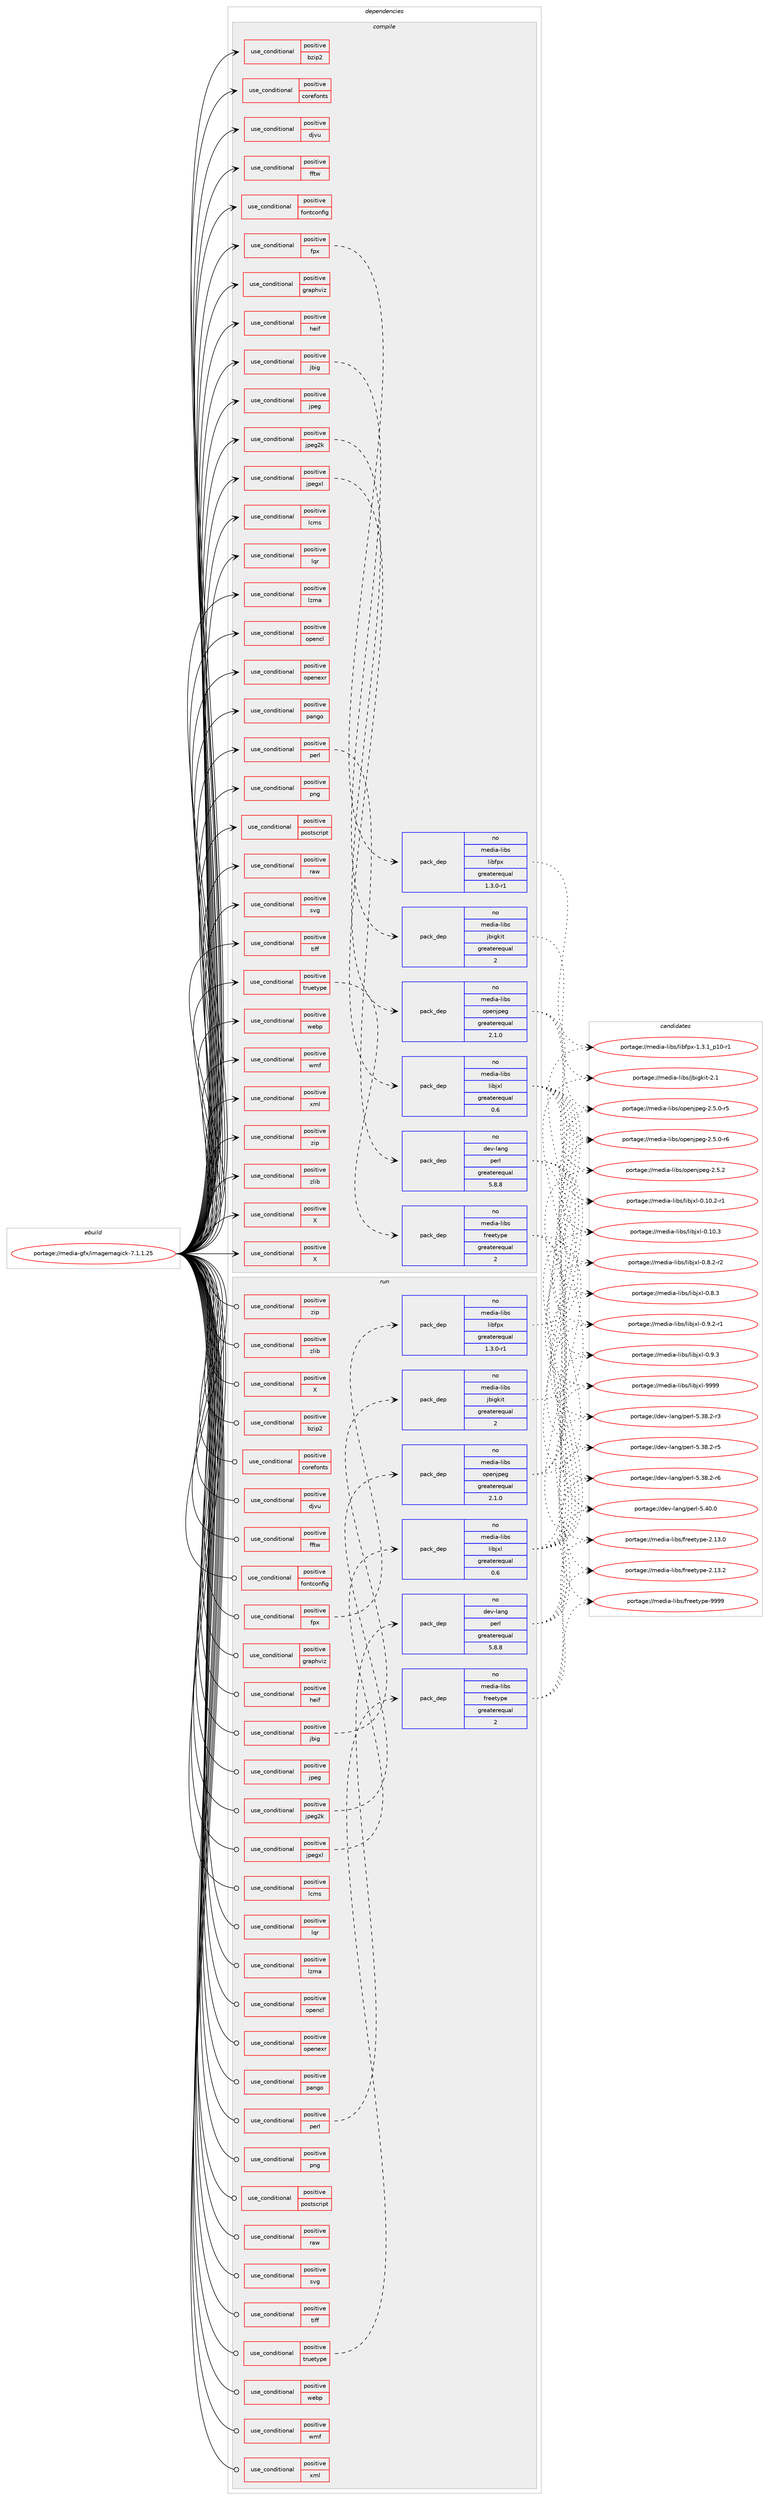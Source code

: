 digraph prolog {

# *************
# Graph options
# *************

newrank=true;
concentrate=true;
compound=true;
graph [rankdir=LR,fontname=Helvetica,fontsize=10,ranksep=1.5];#, ranksep=2.5, nodesep=0.2];
edge  [arrowhead=vee];
node  [fontname=Helvetica,fontsize=10];

# **********
# The ebuild
# **********

subgraph cluster_leftcol {
color=gray;
rank=same;
label=<<i>ebuild</i>>;
id [label="portage://media-gfx/imagemagick-7.1.1.25", color=red, width=4, href="../media-gfx/imagemagick-7.1.1.25.svg"];
}

# ****************
# The dependencies
# ****************

subgraph cluster_midcol {
color=gray;
label=<<i>dependencies</i>>;
subgraph cluster_compile {
fillcolor="#eeeeee";
style=filled;
label=<<i>compile</i>>;
subgraph cond71633 {
dependency151706 [label=<<TABLE BORDER="0" CELLBORDER="1" CELLSPACING="0" CELLPADDING="4"><TR><TD ROWSPAN="3" CELLPADDING="10">use_conditional</TD></TR><TR><TD>positive</TD></TR><TR><TD>X</TD></TR></TABLE>>, shape=none, color=red];
# *** BEGIN UNKNOWN DEPENDENCY TYPE (TODO) ***
# dependency151706 -> package_dependency(portage://media-gfx/imagemagick-7.1.1.25,install,no,x11-base,xorg-proto,none,[,,],[],[])
# *** END UNKNOWN DEPENDENCY TYPE (TODO) ***

}
id:e -> dependency151706:w [weight=20,style="solid",arrowhead="vee"];
subgraph cond71634 {
dependency151707 [label=<<TABLE BORDER="0" CELLBORDER="1" CELLSPACING="0" CELLPADDING="4"><TR><TD ROWSPAN="3" CELLPADDING="10">use_conditional</TD></TR><TR><TD>positive</TD></TR><TR><TD>X</TD></TR></TABLE>>, shape=none, color=red];
# *** BEGIN UNKNOWN DEPENDENCY TYPE (TODO) ***
# dependency151707 -> package_dependency(portage://media-gfx/imagemagick-7.1.1.25,install,no,x11-libs,libICE,none,[,,],[],[])
# *** END UNKNOWN DEPENDENCY TYPE (TODO) ***

# *** BEGIN UNKNOWN DEPENDENCY TYPE (TODO) ***
# dependency151707 -> package_dependency(portage://media-gfx/imagemagick-7.1.1.25,install,no,x11-libs,libSM,none,[,,],[],[])
# *** END UNKNOWN DEPENDENCY TYPE (TODO) ***

# *** BEGIN UNKNOWN DEPENDENCY TYPE (TODO) ***
# dependency151707 -> package_dependency(portage://media-gfx/imagemagick-7.1.1.25,install,no,x11-libs,libXext,none,[,,],[],[])
# *** END UNKNOWN DEPENDENCY TYPE (TODO) ***

# *** BEGIN UNKNOWN DEPENDENCY TYPE (TODO) ***
# dependency151707 -> package_dependency(portage://media-gfx/imagemagick-7.1.1.25,install,no,x11-libs,libXt,none,[,,],[],[])
# *** END UNKNOWN DEPENDENCY TYPE (TODO) ***

}
id:e -> dependency151707:w [weight=20,style="solid",arrowhead="vee"];
subgraph cond71635 {
dependency151708 [label=<<TABLE BORDER="0" CELLBORDER="1" CELLSPACING="0" CELLPADDING="4"><TR><TD ROWSPAN="3" CELLPADDING="10">use_conditional</TD></TR><TR><TD>positive</TD></TR><TR><TD>bzip2</TD></TR></TABLE>>, shape=none, color=red];
# *** BEGIN UNKNOWN DEPENDENCY TYPE (TODO) ***
# dependency151708 -> package_dependency(portage://media-gfx/imagemagick-7.1.1.25,install,no,app-arch,bzip2,none,[,,],[],[])
# *** END UNKNOWN DEPENDENCY TYPE (TODO) ***

}
id:e -> dependency151708:w [weight=20,style="solid",arrowhead="vee"];
subgraph cond71636 {
dependency151709 [label=<<TABLE BORDER="0" CELLBORDER="1" CELLSPACING="0" CELLPADDING="4"><TR><TD ROWSPAN="3" CELLPADDING="10">use_conditional</TD></TR><TR><TD>positive</TD></TR><TR><TD>corefonts</TD></TR></TABLE>>, shape=none, color=red];
# *** BEGIN UNKNOWN DEPENDENCY TYPE (TODO) ***
# dependency151709 -> package_dependency(portage://media-gfx/imagemagick-7.1.1.25,install,no,media-fonts,corefonts,none,[,,],[],[])
# *** END UNKNOWN DEPENDENCY TYPE (TODO) ***

}
id:e -> dependency151709:w [weight=20,style="solid",arrowhead="vee"];
subgraph cond71637 {
dependency151710 [label=<<TABLE BORDER="0" CELLBORDER="1" CELLSPACING="0" CELLPADDING="4"><TR><TD ROWSPAN="3" CELLPADDING="10">use_conditional</TD></TR><TR><TD>positive</TD></TR><TR><TD>djvu</TD></TR></TABLE>>, shape=none, color=red];
# *** BEGIN UNKNOWN DEPENDENCY TYPE (TODO) ***
# dependency151710 -> package_dependency(portage://media-gfx/imagemagick-7.1.1.25,install,no,app-text,djvu,none,[,,],[],[])
# *** END UNKNOWN DEPENDENCY TYPE (TODO) ***

}
id:e -> dependency151710:w [weight=20,style="solid",arrowhead="vee"];
subgraph cond71638 {
dependency151711 [label=<<TABLE BORDER="0" CELLBORDER="1" CELLSPACING="0" CELLPADDING="4"><TR><TD ROWSPAN="3" CELLPADDING="10">use_conditional</TD></TR><TR><TD>positive</TD></TR><TR><TD>fftw</TD></TR></TABLE>>, shape=none, color=red];
# *** BEGIN UNKNOWN DEPENDENCY TYPE (TODO) ***
# dependency151711 -> package_dependency(portage://media-gfx/imagemagick-7.1.1.25,install,no,sci-libs,fftw,none,[,,],[slot(3.0)],[])
# *** END UNKNOWN DEPENDENCY TYPE (TODO) ***

}
id:e -> dependency151711:w [weight=20,style="solid",arrowhead="vee"];
subgraph cond71639 {
dependency151712 [label=<<TABLE BORDER="0" CELLBORDER="1" CELLSPACING="0" CELLPADDING="4"><TR><TD ROWSPAN="3" CELLPADDING="10">use_conditional</TD></TR><TR><TD>positive</TD></TR><TR><TD>fontconfig</TD></TR></TABLE>>, shape=none, color=red];
# *** BEGIN UNKNOWN DEPENDENCY TYPE (TODO) ***
# dependency151712 -> package_dependency(portage://media-gfx/imagemagick-7.1.1.25,install,no,media-libs,fontconfig,none,[,,],[],[])
# *** END UNKNOWN DEPENDENCY TYPE (TODO) ***

}
id:e -> dependency151712:w [weight=20,style="solid",arrowhead="vee"];
subgraph cond71640 {
dependency151713 [label=<<TABLE BORDER="0" CELLBORDER="1" CELLSPACING="0" CELLPADDING="4"><TR><TD ROWSPAN="3" CELLPADDING="10">use_conditional</TD></TR><TR><TD>positive</TD></TR><TR><TD>fpx</TD></TR></TABLE>>, shape=none, color=red];
subgraph pack77784 {
dependency151714 [label=<<TABLE BORDER="0" CELLBORDER="1" CELLSPACING="0" CELLPADDING="4" WIDTH="220"><TR><TD ROWSPAN="6" CELLPADDING="30">pack_dep</TD></TR><TR><TD WIDTH="110">no</TD></TR><TR><TD>media-libs</TD></TR><TR><TD>libfpx</TD></TR><TR><TD>greaterequal</TD></TR><TR><TD>1.3.0-r1</TD></TR></TABLE>>, shape=none, color=blue];
}
dependency151713:e -> dependency151714:w [weight=20,style="dashed",arrowhead="vee"];
}
id:e -> dependency151713:w [weight=20,style="solid",arrowhead="vee"];
subgraph cond71641 {
dependency151715 [label=<<TABLE BORDER="0" CELLBORDER="1" CELLSPACING="0" CELLPADDING="4"><TR><TD ROWSPAN="3" CELLPADDING="10">use_conditional</TD></TR><TR><TD>positive</TD></TR><TR><TD>graphviz</TD></TR></TABLE>>, shape=none, color=red];
# *** BEGIN UNKNOWN DEPENDENCY TYPE (TODO) ***
# dependency151715 -> package_dependency(portage://media-gfx/imagemagick-7.1.1.25,install,no,media-gfx,graphviz,none,[,,],[],[])
# *** END UNKNOWN DEPENDENCY TYPE (TODO) ***

}
id:e -> dependency151715:w [weight=20,style="solid",arrowhead="vee"];
subgraph cond71642 {
dependency151716 [label=<<TABLE BORDER="0" CELLBORDER="1" CELLSPACING="0" CELLPADDING="4"><TR><TD ROWSPAN="3" CELLPADDING="10">use_conditional</TD></TR><TR><TD>positive</TD></TR><TR><TD>heif</TD></TR></TABLE>>, shape=none, color=red];
# *** BEGIN UNKNOWN DEPENDENCY TYPE (TODO) ***
# dependency151716 -> package_dependency(portage://media-gfx/imagemagick-7.1.1.25,install,no,media-libs,libheif,none,[,,],any_same_slot,[use(enable(x265),none)])
# *** END UNKNOWN DEPENDENCY TYPE (TODO) ***

}
id:e -> dependency151716:w [weight=20,style="solid",arrowhead="vee"];
subgraph cond71643 {
dependency151717 [label=<<TABLE BORDER="0" CELLBORDER="1" CELLSPACING="0" CELLPADDING="4"><TR><TD ROWSPAN="3" CELLPADDING="10">use_conditional</TD></TR><TR><TD>positive</TD></TR><TR><TD>jbig</TD></TR></TABLE>>, shape=none, color=red];
subgraph pack77785 {
dependency151718 [label=<<TABLE BORDER="0" CELLBORDER="1" CELLSPACING="0" CELLPADDING="4" WIDTH="220"><TR><TD ROWSPAN="6" CELLPADDING="30">pack_dep</TD></TR><TR><TD WIDTH="110">no</TD></TR><TR><TD>media-libs</TD></TR><TR><TD>jbigkit</TD></TR><TR><TD>greaterequal</TD></TR><TR><TD>2</TD></TR></TABLE>>, shape=none, color=blue];
}
dependency151717:e -> dependency151718:w [weight=20,style="dashed",arrowhead="vee"];
}
id:e -> dependency151717:w [weight=20,style="solid",arrowhead="vee"];
subgraph cond71644 {
dependency151719 [label=<<TABLE BORDER="0" CELLBORDER="1" CELLSPACING="0" CELLPADDING="4"><TR><TD ROWSPAN="3" CELLPADDING="10">use_conditional</TD></TR><TR><TD>positive</TD></TR><TR><TD>jpeg</TD></TR></TABLE>>, shape=none, color=red];
# *** BEGIN UNKNOWN DEPENDENCY TYPE (TODO) ***
# dependency151719 -> package_dependency(portage://media-gfx/imagemagick-7.1.1.25,install,no,media-libs,libjpeg-turbo,none,[,,],any_same_slot,[])
# *** END UNKNOWN DEPENDENCY TYPE (TODO) ***

}
id:e -> dependency151719:w [weight=20,style="solid",arrowhead="vee"];
subgraph cond71645 {
dependency151720 [label=<<TABLE BORDER="0" CELLBORDER="1" CELLSPACING="0" CELLPADDING="4"><TR><TD ROWSPAN="3" CELLPADDING="10">use_conditional</TD></TR><TR><TD>positive</TD></TR><TR><TD>jpeg2k</TD></TR></TABLE>>, shape=none, color=red];
subgraph pack77786 {
dependency151721 [label=<<TABLE BORDER="0" CELLBORDER="1" CELLSPACING="0" CELLPADDING="4" WIDTH="220"><TR><TD ROWSPAN="6" CELLPADDING="30">pack_dep</TD></TR><TR><TD WIDTH="110">no</TD></TR><TR><TD>media-libs</TD></TR><TR><TD>openjpeg</TD></TR><TR><TD>greaterequal</TD></TR><TR><TD>2.1.0</TD></TR></TABLE>>, shape=none, color=blue];
}
dependency151720:e -> dependency151721:w [weight=20,style="dashed",arrowhead="vee"];
}
id:e -> dependency151720:w [weight=20,style="solid",arrowhead="vee"];
subgraph cond71646 {
dependency151722 [label=<<TABLE BORDER="0" CELLBORDER="1" CELLSPACING="0" CELLPADDING="4"><TR><TD ROWSPAN="3" CELLPADDING="10">use_conditional</TD></TR><TR><TD>positive</TD></TR><TR><TD>jpegxl</TD></TR></TABLE>>, shape=none, color=red];
subgraph pack77787 {
dependency151723 [label=<<TABLE BORDER="0" CELLBORDER="1" CELLSPACING="0" CELLPADDING="4" WIDTH="220"><TR><TD ROWSPAN="6" CELLPADDING="30">pack_dep</TD></TR><TR><TD WIDTH="110">no</TD></TR><TR><TD>media-libs</TD></TR><TR><TD>libjxl</TD></TR><TR><TD>greaterequal</TD></TR><TR><TD>0.6</TD></TR></TABLE>>, shape=none, color=blue];
}
dependency151722:e -> dependency151723:w [weight=20,style="dashed",arrowhead="vee"];
}
id:e -> dependency151722:w [weight=20,style="solid",arrowhead="vee"];
subgraph cond71647 {
dependency151724 [label=<<TABLE BORDER="0" CELLBORDER="1" CELLSPACING="0" CELLPADDING="4"><TR><TD ROWSPAN="3" CELLPADDING="10">use_conditional</TD></TR><TR><TD>positive</TD></TR><TR><TD>lcms</TD></TR></TABLE>>, shape=none, color=red];
# *** BEGIN UNKNOWN DEPENDENCY TYPE (TODO) ***
# dependency151724 -> package_dependency(portage://media-gfx/imagemagick-7.1.1.25,install,no,media-libs,lcms,none,[,,],[slot(2),equal],[])
# *** END UNKNOWN DEPENDENCY TYPE (TODO) ***

}
id:e -> dependency151724:w [weight=20,style="solid",arrowhead="vee"];
subgraph cond71648 {
dependency151725 [label=<<TABLE BORDER="0" CELLBORDER="1" CELLSPACING="0" CELLPADDING="4"><TR><TD ROWSPAN="3" CELLPADDING="10">use_conditional</TD></TR><TR><TD>positive</TD></TR><TR><TD>lqr</TD></TR></TABLE>>, shape=none, color=red];
# *** BEGIN UNKNOWN DEPENDENCY TYPE (TODO) ***
# dependency151725 -> package_dependency(portage://media-gfx/imagemagick-7.1.1.25,install,no,media-libs,liblqr,none,[,,],[],[])
# *** END UNKNOWN DEPENDENCY TYPE (TODO) ***

}
id:e -> dependency151725:w [weight=20,style="solid",arrowhead="vee"];
subgraph cond71649 {
dependency151726 [label=<<TABLE BORDER="0" CELLBORDER="1" CELLSPACING="0" CELLPADDING="4"><TR><TD ROWSPAN="3" CELLPADDING="10">use_conditional</TD></TR><TR><TD>positive</TD></TR><TR><TD>lzma</TD></TR></TABLE>>, shape=none, color=red];
# *** BEGIN UNKNOWN DEPENDENCY TYPE (TODO) ***
# dependency151726 -> package_dependency(portage://media-gfx/imagemagick-7.1.1.25,install,no,app-arch,xz-utils,none,[,,],[],[])
# *** END UNKNOWN DEPENDENCY TYPE (TODO) ***

}
id:e -> dependency151726:w [weight=20,style="solid",arrowhead="vee"];
subgraph cond71650 {
dependency151727 [label=<<TABLE BORDER="0" CELLBORDER="1" CELLSPACING="0" CELLPADDING="4"><TR><TD ROWSPAN="3" CELLPADDING="10">use_conditional</TD></TR><TR><TD>positive</TD></TR><TR><TD>opencl</TD></TR></TABLE>>, shape=none, color=red];
# *** BEGIN UNKNOWN DEPENDENCY TYPE (TODO) ***
# dependency151727 -> package_dependency(portage://media-gfx/imagemagick-7.1.1.25,install,no,virtual,opencl,none,[,,],[],[])
# *** END UNKNOWN DEPENDENCY TYPE (TODO) ***

}
id:e -> dependency151727:w [weight=20,style="solid",arrowhead="vee"];
subgraph cond71651 {
dependency151728 [label=<<TABLE BORDER="0" CELLBORDER="1" CELLSPACING="0" CELLPADDING="4"><TR><TD ROWSPAN="3" CELLPADDING="10">use_conditional</TD></TR><TR><TD>positive</TD></TR><TR><TD>openexr</TD></TR></TABLE>>, shape=none, color=red];
# *** BEGIN UNKNOWN DEPENDENCY TYPE (TODO) ***
# dependency151728 -> package_dependency(portage://media-gfx/imagemagick-7.1.1.25,install,no,media-libs,openexr,none,[,,],[slot(0),equal],[])
# *** END UNKNOWN DEPENDENCY TYPE (TODO) ***

}
id:e -> dependency151728:w [weight=20,style="solid",arrowhead="vee"];
subgraph cond71652 {
dependency151729 [label=<<TABLE BORDER="0" CELLBORDER="1" CELLSPACING="0" CELLPADDING="4"><TR><TD ROWSPAN="3" CELLPADDING="10">use_conditional</TD></TR><TR><TD>positive</TD></TR><TR><TD>pango</TD></TR></TABLE>>, shape=none, color=red];
# *** BEGIN UNKNOWN DEPENDENCY TYPE (TODO) ***
# dependency151729 -> package_dependency(portage://media-gfx/imagemagick-7.1.1.25,install,no,x11-libs,pango,none,[,,],[],[])
# *** END UNKNOWN DEPENDENCY TYPE (TODO) ***

}
id:e -> dependency151729:w [weight=20,style="solid",arrowhead="vee"];
subgraph cond71653 {
dependency151730 [label=<<TABLE BORDER="0" CELLBORDER="1" CELLSPACING="0" CELLPADDING="4"><TR><TD ROWSPAN="3" CELLPADDING="10">use_conditional</TD></TR><TR><TD>positive</TD></TR><TR><TD>perl</TD></TR></TABLE>>, shape=none, color=red];
subgraph pack77788 {
dependency151731 [label=<<TABLE BORDER="0" CELLBORDER="1" CELLSPACING="0" CELLPADDING="4" WIDTH="220"><TR><TD ROWSPAN="6" CELLPADDING="30">pack_dep</TD></TR><TR><TD WIDTH="110">no</TD></TR><TR><TD>dev-lang</TD></TR><TR><TD>perl</TD></TR><TR><TD>greaterequal</TD></TR><TR><TD>5.8.8</TD></TR></TABLE>>, shape=none, color=blue];
}
dependency151730:e -> dependency151731:w [weight=20,style="dashed",arrowhead="vee"];
}
id:e -> dependency151730:w [weight=20,style="solid",arrowhead="vee"];
subgraph cond71654 {
dependency151732 [label=<<TABLE BORDER="0" CELLBORDER="1" CELLSPACING="0" CELLPADDING="4"><TR><TD ROWSPAN="3" CELLPADDING="10">use_conditional</TD></TR><TR><TD>positive</TD></TR><TR><TD>png</TD></TR></TABLE>>, shape=none, color=red];
# *** BEGIN UNKNOWN DEPENDENCY TYPE (TODO) ***
# dependency151732 -> package_dependency(portage://media-gfx/imagemagick-7.1.1.25,install,no,media-libs,libpng,none,[,,],any_same_slot,[])
# *** END UNKNOWN DEPENDENCY TYPE (TODO) ***

}
id:e -> dependency151732:w [weight=20,style="solid",arrowhead="vee"];
subgraph cond71655 {
dependency151733 [label=<<TABLE BORDER="0" CELLBORDER="1" CELLSPACING="0" CELLPADDING="4"><TR><TD ROWSPAN="3" CELLPADDING="10">use_conditional</TD></TR><TR><TD>positive</TD></TR><TR><TD>postscript</TD></TR></TABLE>>, shape=none, color=red];
# *** BEGIN UNKNOWN DEPENDENCY TYPE (TODO) ***
# dependency151733 -> package_dependency(portage://media-gfx/imagemagick-7.1.1.25,install,no,app-text,ghostscript-gpl,none,[,,],any_same_slot,[])
# *** END UNKNOWN DEPENDENCY TYPE (TODO) ***

}
id:e -> dependency151733:w [weight=20,style="solid",arrowhead="vee"];
subgraph cond71656 {
dependency151734 [label=<<TABLE BORDER="0" CELLBORDER="1" CELLSPACING="0" CELLPADDING="4"><TR><TD ROWSPAN="3" CELLPADDING="10">use_conditional</TD></TR><TR><TD>positive</TD></TR><TR><TD>raw</TD></TR></TABLE>>, shape=none, color=red];
# *** BEGIN UNKNOWN DEPENDENCY TYPE (TODO) ***
# dependency151734 -> package_dependency(portage://media-gfx/imagemagick-7.1.1.25,install,no,media-libs,libraw,none,[,,],any_same_slot,[])
# *** END UNKNOWN DEPENDENCY TYPE (TODO) ***

}
id:e -> dependency151734:w [weight=20,style="solid",arrowhead="vee"];
subgraph cond71657 {
dependency151735 [label=<<TABLE BORDER="0" CELLBORDER="1" CELLSPACING="0" CELLPADDING="4"><TR><TD ROWSPAN="3" CELLPADDING="10">use_conditional</TD></TR><TR><TD>positive</TD></TR><TR><TD>svg</TD></TR></TABLE>>, shape=none, color=red];
# *** BEGIN UNKNOWN DEPENDENCY TYPE (TODO) ***
# dependency151735 -> package_dependency(portage://media-gfx/imagemagick-7.1.1.25,install,no,gnome-base,librsvg,none,[,,],[],[])
# *** END UNKNOWN DEPENDENCY TYPE (TODO) ***

# *** BEGIN UNKNOWN DEPENDENCY TYPE (TODO) ***
# dependency151735 -> package_dependency(portage://media-gfx/imagemagick-7.1.1.25,install,no,media-gfx,potrace,none,[,,],[],[])
# *** END UNKNOWN DEPENDENCY TYPE (TODO) ***

}
id:e -> dependency151735:w [weight=20,style="solid",arrowhead="vee"];
subgraph cond71658 {
dependency151736 [label=<<TABLE BORDER="0" CELLBORDER="1" CELLSPACING="0" CELLPADDING="4"><TR><TD ROWSPAN="3" CELLPADDING="10">use_conditional</TD></TR><TR><TD>positive</TD></TR><TR><TD>tiff</TD></TR></TABLE>>, shape=none, color=red];
# *** BEGIN UNKNOWN DEPENDENCY TYPE (TODO) ***
# dependency151736 -> package_dependency(portage://media-gfx/imagemagick-7.1.1.25,install,no,media-libs,tiff,none,[,,],any_same_slot,[])
# *** END UNKNOWN DEPENDENCY TYPE (TODO) ***

}
id:e -> dependency151736:w [weight=20,style="solid",arrowhead="vee"];
subgraph cond71659 {
dependency151737 [label=<<TABLE BORDER="0" CELLBORDER="1" CELLSPACING="0" CELLPADDING="4"><TR><TD ROWSPAN="3" CELLPADDING="10">use_conditional</TD></TR><TR><TD>positive</TD></TR><TR><TD>truetype</TD></TR></TABLE>>, shape=none, color=red];
# *** BEGIN UNKNOWN DEPENDENCY TYPE (TODO) ***
# dependency151737 -> package_dependency(portage://media-gfx/imagemagick-7.1.1.25,install,no,media-fonts,urw-fonts,none,[,,],[],[])
# *** END UNKNOWN DEPENDENCY TYPE (TODO) ***

subgraph pack77789 {
dependency151738 [label=<<TABLE BORDER="0" CELLBORDER="1" CELLSPACING="0" CELLPADDING="4" WIDTH="220"><TR><TD ROWSPAN="6" CELLPADDING="30">pack_dep</TD></TR><TR><TD WIDTH="110">no</TD></TR><TR><TD>media-libs</TD></TR><TR><TD>freetype</TD></TR><TR><TD>greaterequal</TD></TR><TR><TD>2</TD></TR></TABLE>>, shape=none, color=blue];
}
dependency151737:e -> dependency151738:w [weight=20,style="dashed",arrowhead="vee"];
}
id:e -> dependency151737:w [weight=20,style="solid",arrowhead="vee"];
subgraph cond71660 {
dependency151739 [label=<<TABLE BORDER="0" CELLBORDER="1" CELLSPACING="0" CELLPADDING="4"><TR><TD ROWSPAN="3" CELLPADDING="10">use_conditional</TD></TR><TR><TD>positive</TD></TR><TR><TD>webp</TD></TR></TABLE>>, shape=none, color=red];
# *** BEGIN UNKNOWN DEPENDENCY TYPE (TODO) ***
# dependency151739 -> package_dependency(portage://media-gfx/imagemagick-7.1.1.25,install,no,media-libs,libwebp,none,[,,],any_same_slot,[])
# *** END UNKNOWN DEPENDENCY TYPE (TODO) ***

}
id:e -> dependency151739:w [weight=20,style="solid",arrowhead="vee"];
subgraph cond71661 {
dependency151740 [label=<<TABLE BORDER="0" CELLBORDER="1" CELLSPACING="0" CELLPADDING="4"><TR><TD ROWSPAN="3" CELLPADDING="10">use_conditional</TD></TR><TR><TD>positive</TD></TR><TR><TD>wmf</TD></TR></TABLE>>, shape=none, color=red];
# *** BEGIN UNKNOWN DEPENDENCY TYPE (TODO) ***
# dependency151740 -> package_dependency(portage://media-gfx/imagemagick-7.1.1.25,install,no,media-libs,libwmf,none,[,,],[],[])
# *** END UNKNOWN DEPENDENCY TYPE (TODO) ***

}
id:e -> dependency151740:w [weight=20,style="solid",arrowhead="vee"];
subgraph cond71662 {
dependency151741 [label=<<TABLE BORDER="0" CELLBORDER="1" CELLSPACING="0" CELLPADDING="4"><TR><TD ROWSPAN="3" CELLPADDING="10">use_conditional</TD></TR><TR><TD>positive</TD></TR><TR><TD>xml</TD></TR></TABLE>>, shape=none, color=red];
# *** BEGIN UNKNOWN DEPENDENCY TYPE (TODO) ***
# dependency151741 -> package_dependency(portage://media-gfx/imagemagick-7.1.1.25,install,no,dev-libs,libxml2,none,[,,],[],[])
# *** END UNKNOWN DEPENDENCY TYPE (TODO) ***

}
id:e -> dependency151741:w [weight=20,style="solid",arrowhead="vee"];
subgraph cond71663 {
dependency151742 [label=<<TABLE BORDER="0" CELLBORDER="1" CELLSPACING="0" CELLPADDING="4"><TR><TD ROWSPAN="3" CELLPADDING="10">use_conditional</TD></TR><TR><TD>positive</TD></TR><TR><TD>zip</TD></TR></TABLE>>, shape=none, color=red];
# *** BEGIN UNKNOWN DEPENDENCY TYPE (TODO) ***
# dependency151742 -> package_dependency(portage://media-gfx/imagemagick-7.1.1.25,install,no,dev-libs,libzip,none,[,,],any_same_slot,[])
# *** END UNKNOWN DEPENDENCY TYPE (TODO) ***

}
id:e -> dependency151742:w [weight=20,style="solid",arrowhead="vee"];
subgraph cond71664 {
dependency151743 [label=<<TABLE BORDER="0" CELLBORDER="1" CELLSPACING="0" CELLPADDING="4"><TR><TD ROWSPAN="3" CELLPADDING="10">use_conditional</TD></TR><TR><TD>positive</TD></TR><TR><TD>zlib</TD></TR></TABLE>>, shape=none, color=red];
# *** BEGIN UNKNOWN DEPENDENCY TYPE (TODO) ***
# dependency151743 -> package_dependency(portage://media-gfx/imagemagick-7.1.1.25,install,no,sys-libs,zlib,none,[,,],any_same_slot,[])
# *** END UNKNOWN DEPENDENCY TYPE (TODO) ***

}
id:e -> dependency151743:w [weight=20,style="solid",arrowhead="vee"];
# *** BEGIN UNKNOWN DEPENDENCY TYPE (TODO) ***
# id -> package_dependency(portage://media-gfx/imagemagick-7.1.1.25,install,no,dev-libs,libltdl,none,[,,],[],[])
# *** END UNKNOWN DEPENDENCY TYPE (TODO) ***

# *** BEGIN UNKNOWN DEPENDENCY TYPE (TODO) ***
# id -> package_dependency(portage://media-gfx/imagemagick-7.1.1.25,install,weak,media-gfx,graphicsmagick,none,[,,],[],[use(enable(imagemagick),none)])
# *** END UNKNOWN DEPENDENCY TYPE (TODO) ***

}
subgraph cluster_compileandrun {
fillcolor="#eeeeee";
style=filled;
label=<<i>compile and run</i>>;
}
subgraph cluster_run {
fillcolor="#eeeeee";
style=filled;
label=<<i>run</i>>;
subgraph cond71665 {
dependency151744 [label=<<TABLE BORDER="0" CELLBORDER="1" CELLSPACING="0" CELLPADDING="4"><TR><TD ROWSPAN="3" CELLPADDING="10">use_conditional</TD></TR><TR><TD>positive</TD></TR><TR><TD>X</TD></TR></TABLE>>, shape=none, color=red];
# *** BEGIN UNKNOWN DEPENDENCY TYPE (TODO) ***
# dependency151744 -> package_dependency(portage://media-gfx/imagemagick-7.1.1.25,run,no,x11-libs,libICE,none,[,,],[],[])
# *** END UNKNOWN DEPENDENCY TYPE (TODO) ***

# *** BEGIN UNKNOWN DEPENDENCY TYPE (TODO) ***
# dependency151744 -> package_dependency(portage://media-gfx/imagemagick-7.1.1.25,run,no,x11-libs,libSM,none,[,,],[],[])
# *** END UNKNOWN DEPENDENCY TYPE (TODO) ***

# *** BEGIN UNKNOWN DEPENDENCY TYPE (TODO) ***
# dependency151744 -> package_dependency(portage://media-gfx/imagemagick-7.1.1.25,run,no,x11-libs,libXext,none,[,,],[],[])
# *** END UNKNOWN DEPENDENCY TYPE (TODO) ***

# *** BEGIN UNKNOWN DEPENDENCY TYPE (TODO) ***
# dependency151744 -> package_dependency(portage://media-gfx/imagemagick-7.1.1.25,run,no,x11-libs,libXt,none,[,,],[],[])
# *** END UNKNOWN DEPENDENCY TYPE (TODO) ***

}
id:e -> dependency151744:w [weight=20,style="solid",arrowhead="odot"];
subgraph cond71666 {
dependency151745 [label=<<TABLE BORDER="0" CELLBORDER="1" CELLSPACING="0" CELLPADDING="4"><TR><TD ROWSPAN="3" CELLPADDING="10">use_conditional</TD></TR><TR><TD>positive</TD></TR><TR><TD>bzip2</TD></TR></TABLE>>, shape=none, color=red];
# *** BEGIN UNKNOWN DEPENDENCY TYPE (TODO) ***
# dependency151745 -> package_dependency(portage://media-gfx/imagemagick-7.1.1.25,run,no,app-arch,bzip2,none,[,,],[],[])
# *** END UNKNOWN DEPENDENCY TYPE (TODO) ***

}
id:e -> dependency151745:w [weight=20,style="solid",arrowhead="odot"];
subgraph cond71667 {
dependency151746 [label=<<TABLE BORDER="0" CELLBORDER="1" CELLSPACING="0" CELLPADDING="4"><TR><TD ROWSPAN="3" CELLPADDING="10">use_conditional</TD></TR><TR><TD>positive</TD></TR><TR><TD>corefonts</TD></TR></TABLE>>, shape=none, color=red];
# *** BEGIN UNKNOWN DEPENDENCY TYPE (TODO) ***
# dependency151746 -> package_dependency(portage://media-gfx/imagemagick-7.1.1.25,run,no,media-fonts,corefonts,none,[,,],[],[])
# *** END UNKNOWN DEPENDENCY TYPE (TODO) ***

}
id:e -> dependency151746:w [weight=20,style="solid",arrowhead="odot"];
subgraph cond71668 {
dependency151747 [label=<<TABLE BORDER="0" CELLBORDER="1" CELLSPACING="0" CELLPADDING="4"><TR><TD ROWSPAN="3" CELLPADDING="10">use_conditional</TD></TR><TR><TD>positive</TD></TR><TR><TD>djvu</TD></TR></TABLE>>, shape=none, color=red];
# *** BEGIN UNKNOWN DEPENDENCY TYPE (TODO) ***
# dependency151747 -> package_dependency(portage://media-gfx/imagemagick-7.1.1.25,run,no,app-text,djvu,none,[,,],[],[])
# *** END UNKNOWN DEPENDENCY TYPE (TODO) ***

}
id:e -> dependency151747:w [weight=20,style="solid",arrowhead="odot"];
subgraph cond71669 {
dependency151748 [label=<<TABLE BORDER="0" CELLBORDER="1" CELLSPACING="0" CELLPADDING="4"><TR><TD ROWSPAN="3" CELLPADDING="10">use_conditional</TD></TR><TR><TD>positive</TD></TR><TR><TD>fftw</TD></TR></TABLE>>, shape=none, color=red];
# *** BEGIN UNKNOWN DEPENDENCY TYPE (TODO) ***
# dependency151748 -> package_dependency(portage://media-gfx/imagemagick-7.1.1.25,run,no,sci-libs,fftw,none,[,,],[slot(3.0)],[])
# *** END UNKNOWN DEPENDENCY TYPE (TODO) ***

}
id:e -> dependency151748:w [weight=20,style="solid",arrowhead="odot"];
subgraph cond71670 {
dependency151749 [label=<<TABLE BORDER="0" CELLBORDER="1" CELLSPACING="0" CELLPADDING="4"><TR><TD ROWSPAN="3" CELLPADDING="10">use_conditional</TD></TR><TR><TD>positive</TD></TR><TR><TD>fontconfig</TD></TR></TABLE>>, shape=none, color=red];
# *** BEGIN UNKNOWN DEPENDENCY TYPE (TODO) ***
# dependency151749 -> package_dependency(portage://media-gfx/imagemagick-7.1.1.25,run,no,media-libs,fontconfig,none,[,,],[],[])
# *** END UNKNOWN DEPENDENCY TYPE (TODO) ***

}
id:e -> dependency151749:w [weight=20,style="solid",arrowhead="odot"];
subgraph cond71671 {
dependency151750 [label=<<TABLE BORDER="0" CELLBORDER="1" CELLSPACING="0" CELLPADDING="4"><TR><TD ROWSPAN="3" CELLPADDING="10">use_conditional</TD></TR><TR><TD>positive</TD></TR><TR><TD>fpx</TD></TR></TABLE>>, shape=none, color=red];
subgraph pack77790 {
dependency151751 [label=<<TABLE BORDER="0" CELLBORDER="1" CELLSPACING="0" CELLPADDING="4" WIDTH="220"><TR><TD ROWSPAN="6" CELLPADDING="30">pack_dep</TD></TR><TR><TD WIDTH="110">no</TD></TR><TR><TD>media-libs</TD></TR><TR><TD>libfpx</TD></TR><TR><TD>greaterequal</TD></TR><TR><TD>1.3.0-r1</TD></TR></TABLE>>, shape=none, color=blue];
}
dependency151750:e -> dependency151751:w [weight=20,style="dashed",arrowhead="vee"];
}
id:e -> dependency151750:w [weight=20,style="solid",arrowhead="odot"];
subgraph cond71672 {
dependency151752 [label=<<TABLE BORDER="0" CELLBORDER="1" CELLSPACING="0" CELLPADDING="4"><TR><TD ROWSPAN="3" CELLPADDING="10">use_conditional</TD></TR><TR><TD>positive</TD></TR><TR><TD>graphviz</TD></TR></TABLE>>, shape=none, color=red];
# *** BEGIN UNKNOWN DEPENDENCY TYPE (TODO) ***
# dependency151752 -> package_dependency(portage://media-gfx/imagemagick-7.1.1.25,run,no,media-gfx,graphviz,none,[,,],[],[])
# *** END UNKNOWN DEPENDENCY TYPE (TODO) ***

}
id:e -> dependency151752:w [weight=20,style="solid",arrowhead="odot"];
subgraph cond71673 {
dependency151753 [label=<<TABLE BORDER="0" CELLBORDER="1" CELLSPACING="0" CELLPADDING="4"><TR><TD ROWSPAN="3" CELLPADDING="10">use_conditional</TD></TR><TR><TD>positive</TD></TR><TR><TD>heif</TD></TR></TABLE>>, shape=none, color=red];
# *** BEGIN UNKNOWN DEPENDENCY TYPE (TODO) ***
# dependency151753 -> package_dependency(portage://media-gfx/imagemagick-7.1.1.25,run,no,media-libs,libheif,none,[,,],any_same_slot,[use(enable(x265),none)])
# *** END UNKNOWN DEPENDENCY TYPE (TODO) ***

}
id:e -> dependency151753:w [weight=20,style="solid",arrowhead="odot"];
subgraph cond71674 {
dependency151754 [label=<<TABLE BORDER="0" CELLBORDER="1" CELLSPACING="0" CELLPADDING="4"><TR><TD ROWSPAN="3" CELLPADDING="10">use_conditional</TD></TR><TR><TD>positive</TD></TR><TR><TD>jbig</TD></TR></TABLE>>, shape=none, color=red];
subgraph pack77791 {
dependency151755 [label=<<TABLE BORDER="0" CELLBORDER="1" CELLSPACING="0" CELLPADDING="4" WIDTH="220"><TR><TD ROWSPAN="6" CELLPADDING="30">pack_dep</TD></TR><TR><TD WIDTH="110">no</TD></TR><TR><TD>media-libs</TD></TR><TR><TD>jbigkit</TD></TR><TR><TD>greaterequal</TD></TR><TR><TD>2</TD></TR></TABLE>>, shape=none, color=blue];
}
dependency151754:e -> dependency151755:w [weight=20,style="dashed",arrowhead="vee"];
}
id:e -> dependency151754:w [weight=20,style="solid",arrowhead="odot"];
subgraph cond71675 {
dependency151756 [label=<<TABLE BORDER="0" CELLBORDER="1" CELLSPACING="0" CELLPADDING="4"><TR><TD ROWSPAN="3" CELLPADDING="10">use_conditional</TD></TR><TR><TD>positive</TD></TR><TR><TD>jpeg</TD></TR></TABLE>>, shape=none, color=red];
# *** BEGIN UNKNOWN DEPENDENCY TYPE (TODO) ***
# dependency151756 -> package_dependency(portage://media-gfx/imagemagick-7.1.1.25,run,no,media-libs,libjpeg-turbo,none,[,,],any_same_slot,[])
# *** END UNKNOWN DEPENDENCY TYPE (TODO) ***

}
id:e -> dependency151756:w [weight=20,style="solid",arrowhead="odot"];
subgraph cond71676 {
dependency151757 [label=<<TABLE BORDER="0" CELLBORDER="1" CELLSPACING="0" CELLPADDING="4"><TR><TD ROWSPAN="3" CELLPADDING="10">use_conditional</TD></TR><TR><TD>positive</TD></TR><TR><TD>jpeg2k</TD></TR></TABLE>>, shape=none, color=red];
subgraph pack77792 {
dependency151758 [label=<<TABLE BORDER="0" CELLBORDER="1" CELLSPACING="0" CELLPADDING="4" WIDTH="220"><TR><TD ROWSPAN="6" CELLPADDING="30">pack_dep</TD></TR><TR><TD WIDTH="110">no</TD></TR><TR><TD>media-libs</TD></TR><TR><TD>openjpeg</TD></TR><TR><TD>greaterequal</TD></TR><TR><TD>2.1.0</TD></TR></TABLE>>, shape=none, color=blue];
}
dependency151757:e -> dependency151758:w [weight=20,style="dashed",arrowhead="vee"];
}
id:e -> dependency151757:w [weight=20,style="solid",arrowhead="odot"];
subgraph cond71677 {
dependency151759 [label=<<TABLE BORDER="0" CELLBORDER="1" CELLSPACING="0" CELLPADDING="4"><TR><TD ROWSPAN="3" CELLPADDING="10">use_conditional</TD></TR><TR><TD>positive</TD></TR><TR><TD>jpegxl</TD></TR></TABLE>>, shape=none, color=red];
subgraph pack77793 {
dependency151760 [label=<<TABLE BORDER="0" CELLBORDER="1" CELLSPACING="0" CELLPADDING="4" WIDTH="220"><TR><TD ROWSPAN="6" CELLPADDING="30">pack_dep</TD></TR><TR><TD WIDTH="110">no</TD></TR><TR><TD>media-libs</TD></TR><TR><TD>libjxl</TD></TR><TR><TD>greaterequal</TD></TR><TR><TD>0.6</TD></TR></TABLE>>, shape=none, color=blue];
}
dependency151759:e -> dependency151760:w [weight=20,style="dashed",arrowhead="vee"];
}
id:e -> dependency151759:w [weight=20,style="solid",arrowhead="odot"];
subgraph cond71678 {
dependency151761 [label=<<TABLE BORDER="0" CELLBORDER="1" CELLSPACING="0" CELLPADDING="4"><TR><TD ROWSPAN="3" CELLPADDING="10">use_conditional</TD></TR><TR><TD>positive</TD></TR><TR><TD>lcms</TD></TR></TABLE>>, shape=none, color=red];
# *** BEGIN UNKNOWN DEPENDENCY TYPE (TODO) ***
# dependency151761 -> package_dependency(portage://media-gfx/imagemagick-7.1.1.25,run,no,media-libs,lcms,none,[,,],[slot(2),equal],[])
# *** END UNKNOWN DEPENDENCY TYPE (TODO) ***

}
id:e -> dependency151761:w [weight=20,style="solid",arrowhead="odot"];
subgraph cond71679 {
dependency151762 [label=<<TABLE BORDER="0" CELLBORDER="1" CELLSPACING="0" CELLPADDING="4"><TR><TD ROWSPAN="3" CELLPADDING="10">use_conditional</TD></TR><TR><TD>positive</TD></TR><TR><TD>lqr</TD></TR></TABLE>>, shape=none, color=red];
# *** BEGIN UNKNOWN DEPENDENCY TYPE (TODO) ***
# dependency151762 -> package_dependency(portage://media-gfx/imagemagick-7.1.1.25,run,no,media-libs,liblqr,none,[,,],[],[])
# *** END UNKNOWN DEPENDENCY TYPE (TODO) ***

}
id:e -> dependency151762:w [weight=20,style="solid",arrowhead="odot"];
subgraph cond71680 {
dependency151763 [label=<<TABLE BORDER="0" CELLBORDER="1" CELLSPACING="0" CELLPADDING="4"><TR><TD ROWSPAN="3" CELLPADDING="10">use_conditional</TD></TR><TR><TD>positive</TD></TR><TR><TD>lzma</TD></TR></TABLE>>, shape=none, color=red];
# *** BEGIN UNKNOWN DEPENDENCY TYPE (TODO) ***
# dependency151763 -> package_dependency(portage://media-gfx/imagemagick-7.1.1.25,run,no,app-arch,xz-utils,none,[,,],[],[])
# *** END UNKNOWN DEPENDENCY TYPE (TODO) ***

}
id:e -> dependency151763:w [weight=20,style="solid",arrowhead="odot"];
subgraph cond71681 {
dependency151764 [label=<<TABLE BORDER="0" CELLBORDER="1" CELLSPACING="0" CELLPADDING="4"><TR><TD ROWSPAN="3" CELLPADDING="10">use_conditional</TD></TR><TR><TD>positive</TD></TR><TR><TD>opencl</TD></TR></TABLE>>, shape=none, color=red];
# *** BEGIN UNKNOWN DEPENDENCY TYPE (TODO) ***
# dependency151764 -> package_dependency(portage://media-gfx/imagemagick-7.1.1.25,run,no,virtual,opencl,none,[,,],[],[])
# *** END UNKNOWN DEPENDENCY TYPE (TODO) ***

}
id:e -> dependency151764:w [weight=20,style="solid",arrowhead="odot"];
subgraph cond71682 {
dependency151765 [label=<<TABLE BORDER="0" CELLBORDER="1" CELLSPACING="0" CELLPADDING="4"><TR><TD ROWSPAN="3" CELLPADDING="10">use_conditional</TD></TR><TR><TD>positive</TD></TR><TR><TD>openexr</TD></TR></TABLE>>, shape=none, color=red];
# *** BEGIN UNKNOWN DEPENDENCY TYPE (TODO) ***
# dependency151765 -> package_dependency(portage://media-gfx/imagemagick-7.1.1.25,run,no,media-libs,openexr,none,[,,],[slot(0),equal],[])
# *** END UNKNOWN DEPENDENCY TYPE (TODO) ***

}
id:e -> dependency151765:w [weight=20,style="solid",arrowhead="odot"];
subgraph cond71683 {
dependency151766 [label=<<TABLE BORDER="0" CELLBORDER="1" CELLSPACING="0" CELLPADDING="4"><TR><TD ROWSPAN="3" CELLPADDING="10">use_conditional</TD></TR><TR><TD>positive</TD></TR><TR><TD>pango</TD></TR></TABLE>>, shape=none, color=red];
# *** BEGIN UNKNOWN DEPENDENCY TYPE (TODO) ***
# dependency151766 -> package_dependency(portage://media-gfx/imagemagick-7.1.1.25,run,no,x11-libs,pango,none,[,,],[],[])
# *** END UNKNOWN DEPENDENCY TYPE (TODO) ***

}
id:e -> dependency151766:w [weight=20,style="solid",arrowhead="odot"];
subgraph cond71684 {
dependency151767 [label=<<TABLE BORDER="0" CELLBORDER="1" CELLSPACING="0" CELLPADDING="4"><TR><TD ROWSPAN="3" CELLPADDING="10">use_conditional</TD></TR><TR><TD>positive</TD></TR><TR><TD>perl</TD></TR></TABLE>>, shape=none, color=red];
subgraph pack77794 {
dependency151768 [label=<<TABLE BORDER="0" CELLBORDER="1" CELLSPACING="0" CELLPADDING="4" WIDTH="220"><TR><TD ROWSPAN="6" CELLPADDING="30">pack_dep</TD></TR><TR><TD WIDTH="110">no</TD></TR><TR><TD>dev-lang</TD></TR><TR><TD>perl</TD></TR><TR><TD>greaterequal</TD></TR><TR><TD>5.8.8</TD></TR></TABLE>>, shape=none, color=blue];
}
dependency151767:e -> dependency151768:w [weight=20,style="dashed",arrowhead="vee"];
}
id:e -> dependency151767:w [weight=20,style="solid",arrowhead="odot"];
subgraph cond71685 {
dependency151769 [label=<<TABLE BORDER="0" CELLBORDER="1" CELLSPACING="0" CELLPADDING="4"><TR><TD ROWSPAN="3" CELLPADDING="10">use_conditional</TD></TR><TR><TD>positive</TD></TR><TR><TD>png</TD></TR></TABLE>>, shape=none, color=red];
# *** BEGIN UNKNOWN DEPENDENCY TYPE (TODO) ***
# dependency151769 -> package_dependency(portage://media-gfx/imagemagick-7.1.1.25,run,no,media-libs,libpng,none,[,,],any_same_slot,[])
# *** END UNKNOWN DEPENDENCY TYPE (TODO) ***

}
id:e -> dependency151769:w [weight=20,style="solid",arrowhead="odot"];
subgraph cond71686 {
dependency151770 [label=<<TABLE BORDER="0" CELLBORDER="1" CELLSPACING="0" CELLPADDING="4"><TR><TD ROWSPAN="3" CELLPADDING="10">use_conditional</TD></TR><TR><TD>positive</TD></TR><TR><TD>postscript</TD></TR></TABLE>>, shape=none, color=red];
# *** BEGIN UNKNOWN DEPENDENCY TYPE (TODO) ***
# dependency151770 -> package_dependency(portage://media-gfx/imagemagick-7.1.1.25,run,no,app-text,ghostscript-gpl,none,[,,],any_same_slot,[])
# *** END UNKNOWN DEPENDENCY TYPE (TODO) ***

}
id:e -> dependency151770:w [weight=20,style="solid",arrowhead="odot"];
subgraph cond71687 {
dependency151771 [label=<<TABLE BORDER="0" CELLBORDER="1" CELLSPACING="0" CELLPADDING="4"><TR><TD ROWSPAN="3" CELLPADDING="10">use_conditional</TD></TR><TR><TD>positive</TD></TR><TR><TD>raw</TD></TR></TABLE>>, shape=none, color=red];
# *** BEGIN UNKNOWN DEPENDENCY TYPE (TODO) ***
# dependency151771 -> package_dependency(portage://media-gfx/imagemagick-7.1.1.25,run,no,media-libs,libraw,none,[,,],any_same_slot,[])
# *** END UNKNOWN DEPENDENCY TYPE (TODO) ***

}
id:e -> dependency151771:w [weight=20,style="solid",arrowhead="odot"];
subgraph cond71688 {
dependency151772 [label=<<TABLE BORDER="0" CELLBORDER="1" CELLSPACING="0" CELLPADDING="4"><TR><TD ROWSPAN="3" CELLPADDING="10">use_conditional</TD></TR><TR><TD>positive</TD></TR><TR><TD>svg</TD></TR></TABLE>>, shape=none, color=red];
# *** BEGIN UNKNOWN DEPENDENCY TYPE (TODO) ***
# dependency151772 -> package_dependency(portage://media-gfx/imagemagick-7.1.1.25,run,no,gnome-base,librsvg,none,[,,],[],[])
# *** END UNKNOWN DEPENDENCY TYPE (TODO) ***

# *** BEGIN UNKNOWN DEPENDENCY TYPE (TODO) ***
# dependency151772 -> package_dependency(portage://media-gfx/imagemagick-7.1.1.25,run,no,media-gfx,potrace,none,[,,],[],[])
# *** END UNKNOWN DEPENDENCY TYPE (TODO) ***

}
id:e -> dependency151772:w [weight=20,style="solid",arrowhead="odot"];
subgraph cond71689 {
dependency151773 [label=<<TABLE BORDER="0" CELLBORDER="1" CELLSPACING="0" CELLPADDING="4"><TR><TD ROWSPAN="3" CELLPADDING="10">use_conditional</TD></TR><TR><TD>positive</TD></TR><TR><TD>tiff</TD></TR></TABLE>>, shape=none, color=red];
# *** BEGIN UNKNOWN DEPENDENCY TYPE (TODO) ***
# dependency151773 -> package_dependency(portage://media-gfx/imagemagick-7.1.1.25,run,no,media-libs,tiff,none,[,,],any_same_slot,[])
# *** END UNKNOWN DEPENDENCY TYPE (TODO) ***

}
id:e -> dependency151773:w [weight=20,style="solid",arrowhead="odot"];
subgraph cond71690 {
dependency151774 [label=<<TABLE BORDER="0" CELLBORDER="1" CELLSPACING="0" CELLPADDING="4"><TR><TD ROWSPAN="3" CELLPADDING="10">use_conditional</TD></TR><TR><TD>positive</TD></TR><TR><TD>truetype</TD></TR></TABLE>>, shape=none, color=red];
# *** BEGIN UNKNOWN DEPENDENCY TYPE (TODO) ***
# dependency151774 -> package_dependency(portage://media-gfx/imagemagick-7.1.1.25,run,no,media-fonts,urw-fonts,none,[,,],[],[])
# *** END UNKNOWN DEPENDENCY TYPE (TODO) ***

subgraph pack77795 {
dependency151775 [label=<<TABLE BORDER="0" CELLBORDER="1" CELLSPACING="0" CELLPADDING="4" WIDTH="220"><TR><TD ROWSPAN="6" CELLPADDING="30">pack_dep</TD></TR><TR><TD WIDTH="110">no</TD></TR><TR><TD>media-libs</TD></TR><TR><TD>freetype</TD></TR><TR><TD>greaterequal</TD></TR><TR><TD>2</TD></TR></TABLE>>, shape=none, color=blue];
}
dependency151774:e -> dependency151775:w [weight=20,style="dashed",arrowhead="vee"];
}
id:e -> dependency151774:w [weight=20,style="solid",arrowhead="odot"];
subgraph cond71691 {
dependency151776 [label=<<TABLE BORDER="0" CELLBORDER="1" CELLSPACING="0" CELLPADDING="4"><TR><TD ROWSPAN="3" CELLPADDING="10">use_conditional</TD></TR><TR><TD>positive</TD></TR><TR><TD>webp</TD></TR></TABLE>>, shape=none, color=red];
# *** BEGIN UNKNOWN DEPENDENCY TYPE (TODO) ***
# dependency151776 -> package_dependency(portage://media-gfx/imagemagick-7.1.1.25,run,no,media-libs,libwebp,none,[,,],any_same_slot,[])
# *** END UNKNOWN DEPENDENCY TYPE (TODO) ***

}
id:e -> dependency151776:w [weight=20,style="solid",arrowhead="odot"];
subgraph cond71692 {
dependency151777 [label=<<TABLE BORDER="0" CELLBORDER="1" CELLSPACING="0" CELLPADDING="4"><TR><TD ROWSPAN="3" CELLPADDING="10">use_conditional</TD></TR><TR><TD>positive</TD></TR><TR><TD>wmf</TD></TR></TABLE>>, shape=none, color=red];
# *** BEGIN UNKNOWN DEPENDENCY TYPE (TODO) ***
# dependency151777 -> package_dependency(portage://media-gfx/imagemagick-7.1.1.25,run,no,media-libs,libwmf,none,[,,],[],[])
# *** END UNKNOWN DEPENDENCY TYPE (TODO) ***

}
id:e -> dependency151777:w [weight=20,style="solid",arrowhead="odot"];
subgraph cond71693 {
dependency151778 [label=<<TABLE BORDER="0" CELLBORDER="1" CELLSPACING="0" CELLPADDING="4"><TR><TD ROWSPAN="3" CELLPADDING="10">use_conditional</TD></TR><TR><TD>positive</TD></TR><TR><TD>xml</TD></TR></TABLE>>, shape=none, color=red];
# *** BEGIN UNKNOWN DEPENDENCY TYPE (TODO) ***
# dependency151778 -> package_dependency(portage://media-gfx/imagemagick-7.1.1.25,run,no,dev-libs,libxml2,none,[,,],[],[])
# *** END UNKNOWN DEPENDENCY TYPE (TODO) ***

}
id:e -> dependency151778:w [weight=20,style="solid",arrowhead="odot"];
subgraph cond71694 {
dependency151779 [label=<<TABLE BORDER="0" CELLBORDER="1" CELLSPACING="0" CELLPADDING="4"><TR><TD ROWSPAN="3" CELLPADDING="10">use_conditional</TD></TR><TR><TD>positive</TD></TR><TR><TD>zip</TD></TR></TABLE>>, shape=none, color=red];
# *** BEGIN UNKNOWN DEPENDENCY TYPE (TODO) ***
# dependency151779 -> package_dependency(portage://media-gfx/imagemagick-7.1.1.25,run,no,dev-libs,libzip,none,[,,],any_same_slot,[])
# *** END UNKNOWN DEPENDENCY TYPE (TODO) ***

}
id:e -> dependency151779:w [weight=20,style="solid",arrowhead="odot"];
subgraph cond71695 {
dependency151780 [label=<<TABLE BORDER="0" CELLBORDER="1" CELLSPACING="0" CELLPADDING="4"><TR><TD ROWSPAN="3" CELLPADDING="10">use_conditional</TD></TR><TR><TD>positive</TD></TR><TR><TD>zlib</TD></TR></TABLE>>, shape=none, color=red];
# *** BEGIN UNKNOWN DEPENDENCY TYPE (TODO) ***
# dependency151780 -> package_dependency(portage://media-gfx/imagemagick-7.1.1.25,run,no,sys-libs,zlib,none,[,,],any_same_slot,[])
# *** END UNKNOWN DEPENDENCY TYPE (TODO) ***

}
id:e -> dependency151780:w [weight=20,style="solid",arrowhead="odot"];
# *** BEGIN UNKNOWN DEPENDENCY TYPE (TODO) ***
# id -> package_dependency(portage://media-gfx/imagemagick-7.1.1.25,run,no,dev-libs,libltdl,none,[,,],[],[])
# *** END UNKNOWN DEPENDENCY TYPE (TODO) ***

# *** BEGIN UNKNOWN DEPENDENCY TYPE (TODO) ***
# id -> package_dependency(portage://media-gfx/imagemagick-7.1.1.25,run,weak,media-gfx,graphicsmagick,none,[,,],[],[use(enable(imagemagick),none)])
# *** END UNKNOWN DEPENDENCY TYPE (TODO) ***

}
}

# **************
# The candidates
# **************

subgraph cluster_choices {
rank=same;
color=gray;
label=<<i>candidates</i>>;

subgraph choice77784 {
color=black;
nodesep=1;
choice10910110010597451081059811547108105981021121204549465146499511249484511449 [label="portage://media-libs/libfpx-1.3.1_p10-r1", color=red, width=4,href="../media-libs/libfpx-1.3.1_p10-r1.svg"];
dependency151714:e -> choice10910110010597451081059811547108105981021121204549465146499511249484511449:w [style=dotted,weight="100"];
}
subgraph choice77785 {
color=black;
nodesep=1;
choice109101100105974510810598115471069810510310710511645504649 [label="portage://media-libs/jbigkit-2.1", color=red, width=4,href="../media-libs/jbigkit-2.1.svg"];
dependency151718:e -> choice109101100105974510810598115471069810510310710511645504649:w [style=dotted,weight="100"];
}
subgraph choice77786 {
color=black;
nodesep=1;
choice109101100105974510810598115471111121011101061121011034550465346484511453 [label="portage://media-libs/openjpeg-2.5.0-r5", color=red, width=4,href="../media-libs/openjpeg-2.5.0-r5.svg"];
choice109101100105974510810598115471111121011101061121011034550465346484511454 [label="portage://media-libs/openjpeg-2.5.0-r6", color=red, width=4,href="../media-libs/openjpeg-2.5.0-r6.svg"];
choice10910110010597451081059811547111112101110106112101103455046534650 [label="portage://media-libs/openjpeg-2.5.2", color=red, width=4,href="../media-libs/openjpeg-2.5.2.svg"];
dependency151721:e -> choice109101100105974510810598115471111121011101061121011034550465346484511453:w [style=dotted,weight="100"];
dependency151721:e -> choice109101100105974510810598115471111121011101061121011034550465346484511454:w [style=dotted,weight="100"];
dependency151721:e -> choice10910110010597451081059811547111112101110106112101103455046534650:w [style=dotted,weight="100"];
}
subgraph choice77787 {
color=black;
nodesep=1;
choice1091011001059745108105981154710810598106120108454846494846504511449 [label="portage://media-libs/libjxl-0.10.2-r1", color=red, width=4,href="../media-libs/libjxl-0.10.2-r1.svg"];
choice109101100105974510810598115471081059810612010845484649484651 [label="portage://media-libs/libjxl-0.10.3", color=red, width=4,href="../media-libs/libjxl-0.10.3.svg"];
choice10910110010597451081059811547108105981061201084548465646504511450 [label="portage://media-libs/libjxl-0.8.2-r2", color=red, width=4,href="../media-libs/libjxl-0.8.2-r2.svg"];
choice1091011001059745108105981154710810598106120108454846564651 [label="portage://media-libs/libjxl-0.8.3", color=red, width=4,href="../media-libs/libjxl-0.8.3.svg"];
choice10910110010597451081059811547108105981061201084548465746504511449 [label="portage://media-libs/libjxl-0.9.2-r1", color=red, width=4,href="../media-libs/libjxl-0.9.2-r1.svg"];
choice1091011001059745108105981154710810598106120108454846574651 [label="portage://media-libs/libjxl-0.9.3", color=red, width=4,href="../media-libs/libjxl-0.9.3.svg"];
choice10910110010597451081059811547108105981061201084557575757 [label="portage://media-libs/libjxl-9999", color=red, width=4,href="../media-libs/libjxl-9999.svg"];
dependency151723:e -> choice1091011001059745108105981154710810598106120108454846494846504511449:w [style=dotted,weight="100"];
dependency151723:e -> choice109101100105974510810598115471081059810612010845484649484651:w [style=dotted,weight="100"];
dependency151723:e -> choice10910110010597451081059811547108105981061201084548465646504511450:w [style=dotted,weight="100"];
dependency151723:e -> choice1091011001059745108105981154710810598106120108454846564651:w [style=dotted,weight="100"];
dependency151723:e -> choice10910110010597451081059811547108105981061201084548465746504511449:w [style=dotted,weight="100"];
dependency151723:e -> choice1091011001059745108105981154710810598106120108454846574651:w [style=dotted,weight="100"];
dependency151723:e -> choice10910110010597451081059811547108105981061201084557575757:w [style=dotted,weight="100"];
}
subgraph choice77788 {
color=black;
nodesep=1;
choice100101118451089711010347112101114108455346515646504511451 [label="portage://dev-lang/perl-5.38.2-r3", color=red, width=4,href="../dev-lang/perl-5.38.2-r3.svg"];
choice100101118451089711010347112101114108455346515646504511453 [label="portage://dev-lang/perl-5.38.2-r5", color=red, width=4,href="../dev-lang/perl-5.38.2-r5.svg"];
choice100101118451089711010347112101114108455346515646504511454 [label="portage://dev-lang/perl-5.38.2-r6", color=red, width=4,href="../dev-lang/perl-5.38.2-r6.svg"];
choice10010111845108971101034711210111410845534652484648 [label="portage://dev-lang/perl-5.40.0", color=red, width=4,href="../dev-lang/perl-5.40.0.svg"];
dependency151731:e -> choice100101118451089711010347112101114108455346515646504511451:w [style=dotted,weight="100"];
dependency151731:e -> choice100101118451089711010347112101114108455346515646504511453:w [style=dotted,weight="100"];
dependency151731:e -> choice100101118451089711010347112101114108455346515646504511454:w [style=dotted,weight="100"];
dependency151731:e -> choice10010111845108971101034711210111410845534652484648:w [style=dotted,weight="100"];
}
subgraph choice77789 {
color=black;
nodesep=1;
choice1091011001059745108105981154710211410110111612111210145504649514648 [label="portage://media-libs/freetype-2.13.0", color=red, width=4,href="../media-libs/freetype-2.13.0.svg"];
choice1091011001059745108105981154710211410110111612111210145504649514650 [label="portage://media-libs/freetype-2.13.2", color=red, width=4,href="../media-libs/freetype-2.13.2.svg"];
choice109101100105974510810598115471021141011011161211121014557575757 [label="portage://media-libs/freetype-9999", color=red, width=4,href="../media-libs/freetype-9999.svg"];
dependency151738:e -> choice1091011001059745108105981154710211410110111612111210145504649514648:w [style=dotted,weight="100"];
dependency151738:e -> choice1091011001059745108105981154710211410110111612111210145504649514650:w [style=dotted,weight="100"];
dependency151738:e -> choice109101100105974510810598115471021141011011161211121014557575757:w [style=dotted,weight="100"];
}
subgraph choice77790 {
color=black;
nodesep=1;
choice10910110010597451081059811547108105981021121204549465146499511249484511449 [label="portage://media-libs/libfpx-1.3.1_p10-r1", color=red, width=4,href="../media-libs/libfpx-1.3.1_p10-r1.svg"];
dependency151751:e -> choice10910110010597451081059811547108105981021121204549465146499511249484511449:w [style=dotted,weight="100"];
}
subgraph choice77791 {
color=black;
nodesep=1;
choice109101100105974510810598115471069810510310710511645504649 [label="portage://media-libs/jbigkit-2.1", color=red, width=4,href="../media-libs/jbigkit-2.1.svg"];
dependency151755:e -> choice109101100105974510810598115471069810510310710511645504649:w [style=dotted,weight="100"];
}
subgraph choice77792 {
color=black;
nodesep=1;
choice109101100105974510810598115471111121011101061121011034550465346484511453 [label="portage://media-libs/openjpeg-2.5.0-r5", color=red, width=4,href="../media-libs/openjpeg-2.5.0-r5.svg"];
choice109101100105974510810598115471111121011101061121011034550465346484511454 [label="portage://media-libs/openjpeg-2.5.0-r6", color=red, width=4,href="../media-libs/openjpeg-2.5.0-r6.svg"];
choice10910110010597451081059811547111112101110106112101103455046534650 [label="portage://media-libs/openjpeg-2.5.2", color=red, width=4,href="../media-libs/openjpeg-2.5.2.svg"];
dependency151758:e -> choice109101100105974510810598115471111121011101061121011034550465346484511453:w [style=dotted,weight="100"];
dependency151758:e -> choice109101100105974510810598115471111121011101061121011034550465346484511454:w [style=dotted,weight="100"];
dependency151758:e -> choice10910110010597451081059811547111112101110106112101103455046534650:w [style=dotted,weight="100"];
}
subgraph choice77793 {
color=black;
nodesep=1;
choice1091011001059745108105981154710810598106120108454846494846504511449 [label="portage://media-libs/libjxl-0.10.2-r1", color=red, width=4,href="../media-libs/libjxl-0.10.2-r1.svg"];
choice109101100105974510810598115471081059810612010845484649484651 [label="portage://media-libs/libjxl-0.10.3", color=red, width=4,href="../media-libs/libjxl-0.10.3.svg"];
choice10910110010597451081059811547108105981061201084548465646504511450 [label="portage://media-libs/libjxl-0.8.2-r2", color=red, width=4,href="../media-libs/libjxl-0.8.2-r2.svg"];
choice1091011001059745108105981154710810598106120108454846564651 [label="portage://media-libs/libjxl-0.8.3", color=red, width=4,href="../media-libs/libjxl-0.8.3.svg"];
choice10910110010597451081059811547108105981061201084548465746504511449 [label="portage://media-libs/libjxl-0.9.2-r1", color=red, width=4,href="../media-libs/libjxl-0.9.2-r1.svg"];
choice1091011001059745108105981154710810598106120108454846574651 [label="portage://media-libs/libjxl-0.9.3", color=red, width=4,href="../media-libs/libjxl-0.9.3.svg"];
choice10910110010597451081059811547108105981061201084557575757 [label="portage://media-libs/libjxl-9999", color=red, width=4,href="../media-libs/libjxl-9999.svg"];
dependency151760:e -> choice1091011001059745108105981154710810598106120108454846494846504511449:w [style=dotted,weight="100"];
dependency151760:e -> choice109101100105974510810598115471081059810612010845484649484651:w [style=dotted,weight="100"];
dependency151760:e -> choice10910110010597451081059811547108105981061201084548465646504511450:w [style=dotted,weight="100"];
dependency151760:e -> choice1091011001059745108105981154710810598106120108454846564651:w [style=dotted,weight="100"];
dependency151760:e -> choice10910110010597451081059811547108105981061201084548465746504511449:w [style=dotted,weight="100"];
dependency151760:e -> choice1091011001059745108105981154710810598106120108454846574651:w [style=dotted,weight="100"];
dependency151760:e -> choice10910110010597451081059811547108105981061201084557575757:w [style=dotted,weight="100"];
}
subgraph choice77794 {
color=black;
nodesep=1;
choice100101118451089711010347112101114108455346515646504511451 [label="portage://dev-lang/perl-5.38.2-r3", color=red, width=4,href="../dev-lang/perl-5.38.2-r3.svg"];
choice100101118451089711010347112101114108455346515646504511453 [label="portage://dev-lang/perl-5.38.2-r5", color=red, width=4,href="../dev-lang/perl-5.38.2-r5.svg"];
choice100101118451089711010347112101114108455346515646504511454 [label="portage://dev-lang/perl-5.38.2-r6", color=red, width=4,href="../dev-lang/perl-5.38.2-r6.svg"];
choice10010111845108971101034711210111410845534652484648 [label="portage://dev-lang/perl-5.40.0", color=red, width=4,href="../dev-lang/perl-5.40.0.svg"];
dependency151768:e -> choice100101118451089711010347112101114108455346515646504511451:w [style=dotted,weight="100"];
dependency151768:e -> choice100101118451089711010347112101114108455346515646504511453:w [style=dotted,weight="100"];
dependency151768:e -> choice100101118451089711010347112101114108455346515646504511454:w [style=dotted,weight="100"];
dependency151768:e -> choice10010111845108971101034711210111410845534652484648:w [style=dotted,weight="100"];
}
subgraph choice77795 {
color=black;
nodesep=1;
choice1091011001059745108105981154710211410110111612111210145504649514648 [label="portage://media-libs/freetype-2.13.0", color=red, width=4,href="../media-libs/freetype-2.13.0.svg"];
choice1091011001059745108105981154710211410110111612111210145504649514650 [label="portage://media-libs/freetype-2.13.2", color=red, width=4,href="../media-libs/freetype-2.13.2.svg"];
choice109101100105974510810598115471021141011011161211121014557575757 [label="portage://media-libs/freetype-9999", color=red, width=4,href="../media-libs/freetype-9999.svg"];
dependency151775:e -> choice1091011001059745108105981154710211410110111612111210145504649514648:w [style=dotted,weight="100"];
dependency151775:e -> choice1091011001059745108105981154710211410110111612111210145504649514650:w [style=dotted,weight="100"];
dependency151775:e -> choice109101100105974510810598115471021141011011161211121014557575757:w [style=dotted,weight="100"];
}
}

}
